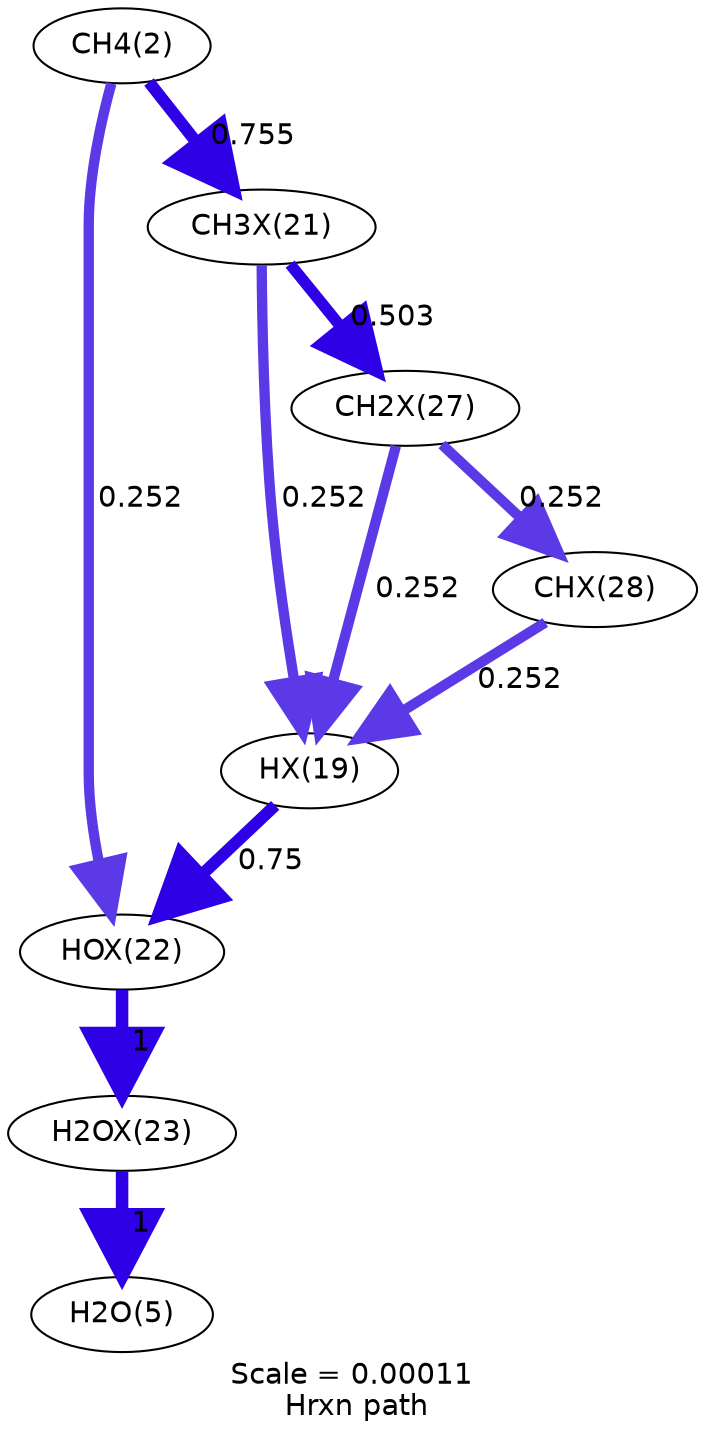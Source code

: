 digraph reaction_paths {
center=1;
s3 -> s31[fontname="Helvetica", penwidth=4.96, arrowsize=2.48, color="0.7, 0.752, 0.9"
, label=" 0.252"];
s3 -> s30[fontname="Helvetica", penwidth=5.79, arrowsize=2.89, color="0.7, 1.25, 0.9"
, label=" 0.755"];
s28 -> s31[fontname="Helvetica", penwidth=5.78, arrowsize=2.89, color="0.7, 1.25, 0.9"
, label=" 0.75"];
s30 -> s28[fontname="Helvetica", penwidth=4.96, arrowsize=2.48, color="0.7, 0.752, 0.9"
, label=" 0.252"];
s36 -> s28[fontname="Helvetica", penwidth=4.96, arrowsize=2.48, color="0.7, 0.752, 0.9"
, label=" 0.252"];
s37 -> s28[fontname="Helvetica", penwidth=4.96, arrowsize=2.48, color="0.7, 0.752, 0.9"
, label=" 0.252"];
s31 -> s32[fontname="Helvetica", penwidth=6, arrowsize=3, color="0.7, 1.5, 0.9"
, label=" 1"];
s32 -> s6[fontname="Helvetica", penwidth=6, arrowsize=3, color="0.7, 1.5, 0.9"
, label=" 1"];
s30 -> s36[fontname="Helvetica", penwidth=5.48, arrowsize=2.74, color="0.7, 1, 0.9"
, label=" 0.503"];
s36 -> s37[fontname="Helvetica", penwidth=4.96, arrowsize=2.48, color="0.7, 0.752, 0.9"
, label=" 0.252"];
s3 [ fontname="Helvetica", label="CH4(2)"];
s6 [ fontname="Helvetica", label="H2O(5)"];
s28 [ fontname="Helvetica", label="HX(19)"];
s30 [ fontname="Helvetica", label="CH3X(21)"];
s31 [ fontname="Helvetica", label="HOX(22)"];
s32 [ fontname="Helvetica", label="H2OX(23)"];
s36 [ fontname="Helvetica", label="CH2X(27)"];
s37 [ fontname="Helvetica", label="CHX(28)"];
 label = "Scale = 0.00011\l Hrxn path";
 fontname = "Helvetica";
}
